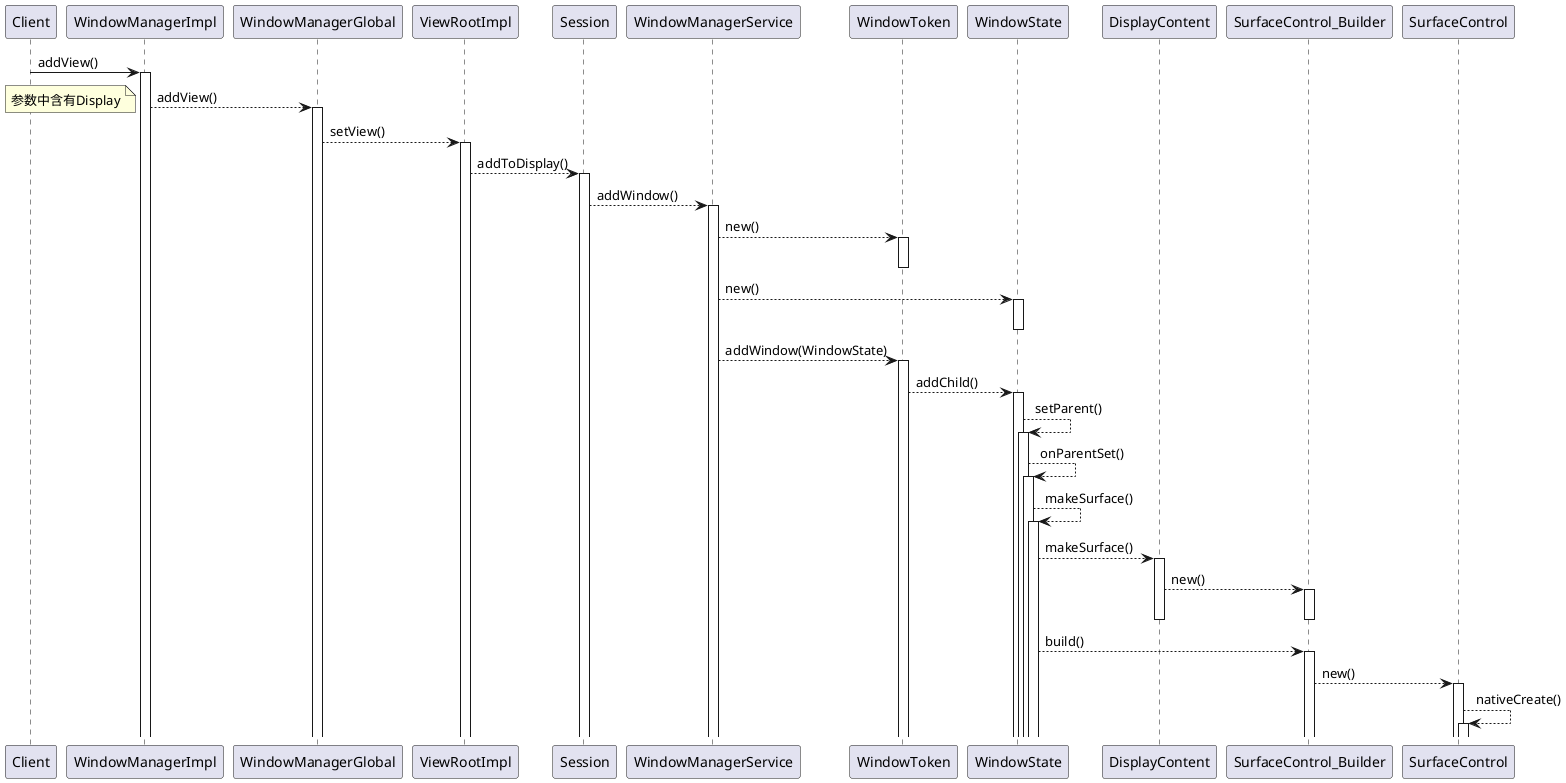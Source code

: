 @startuml
Client -> WindowManagerImpl: addView()
activate WindowManagerImpl
WindowManagerImpl --> WindowManagerGlobal: addView()
note left: 参数中含有Display
activate WindowManagerGlobal
WindowManagerGlobal --> ViewRootImpl: setView()
activate ViewRootImpl
ViewRootImpl --> Session: addToDisplay()
activate Session
Session --> WindowManagerService: addWindow()
activate WindowManagerService
WindowManagerService --> WindowToken: new()
activate WindowToken
deactivate WindowToken
WindowManagerService --> WindowState: new()
activate WindowState
deactivate WindowState
WindowManagerService --> WindowToken: addWindow(WindowState)
activate WindowToken
WindowToken --> WindowState: addChild()
activate WindowState
WindowState --> WindowState: setParent()
activate WindowState
WindowState --> WindowState: onParentSet()
activate WindowState
WindowState --> WindowState: makeSurface()
activate WindowState
WindowState --> DisplayContent: makeSurface()
activate DisplayContent
DisplayContent --> SurfaceControl_Builder: new()
activate SurfaceControl_Builder
deactivate SurfaceControl_Builder
deactivate DisplayContent
WindowState --> SurfaceControl_Builder: build()
activate SurfaceControl_Builder
SurfaceControl_Builder --> SurfaceControl: new()
activate SurfaceControl
SurfaceControl --> SurfaceControl: nativeCreate()
activate SurfaceControl

@enduml
